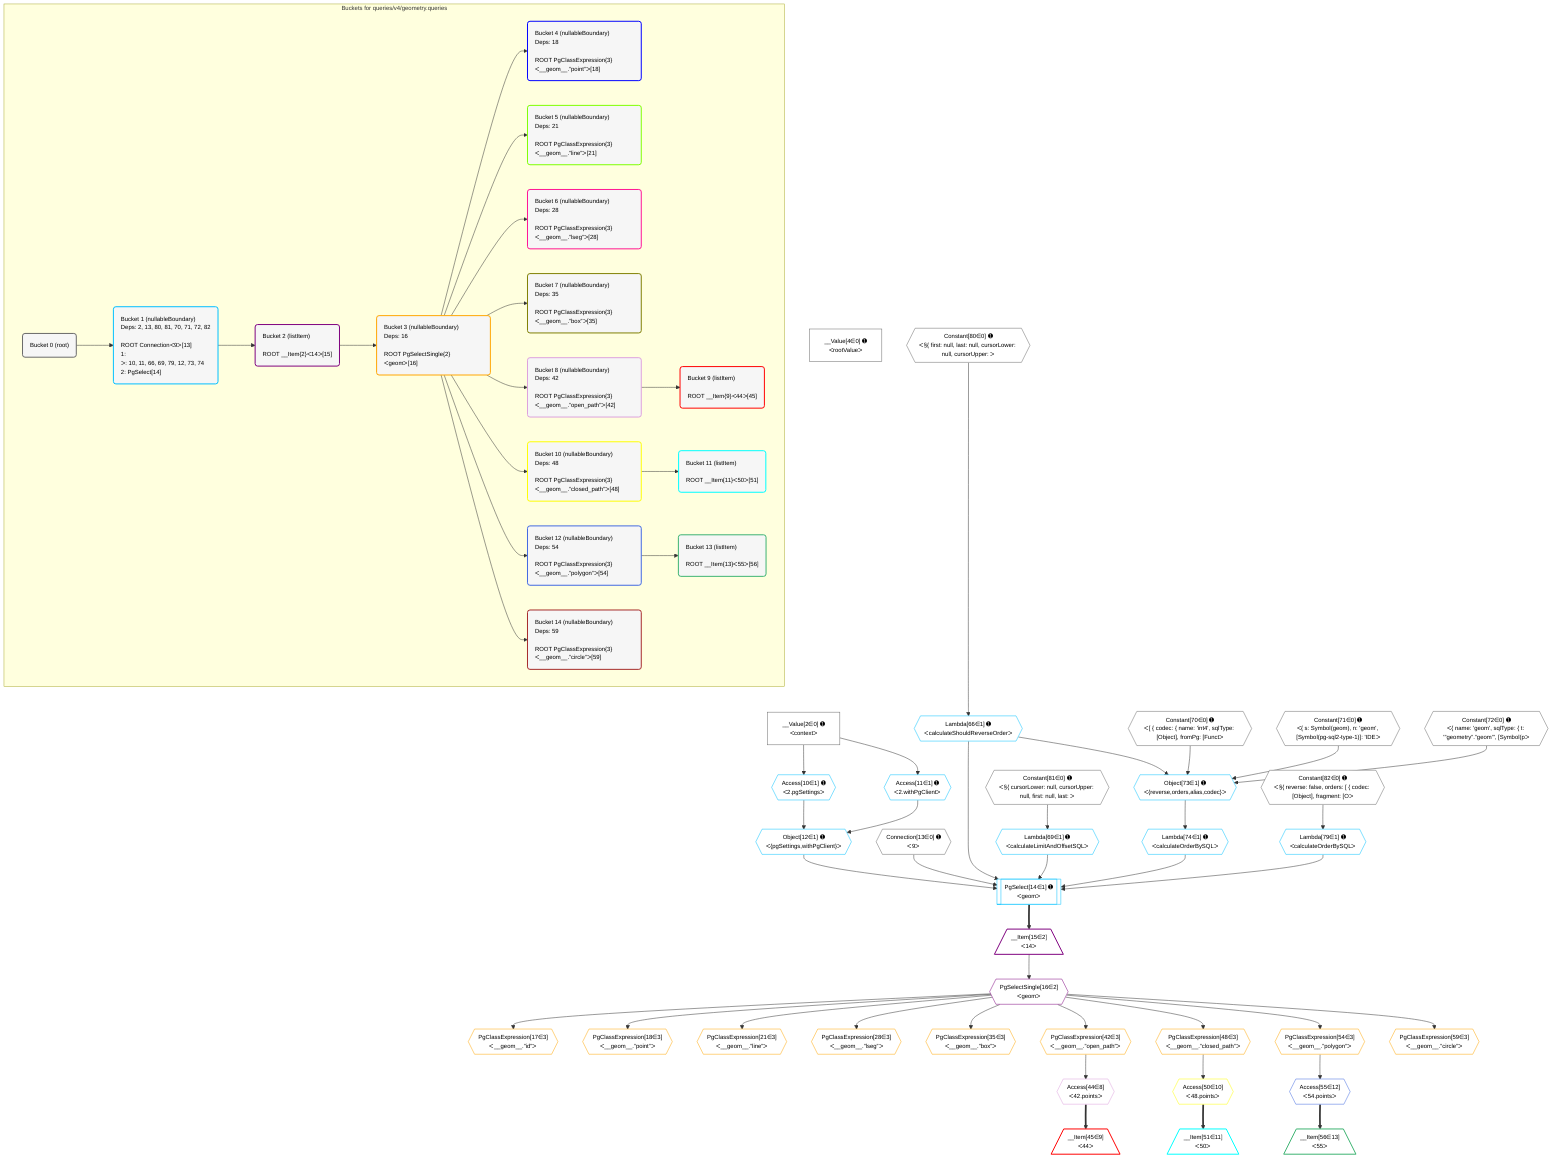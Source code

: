 %%{init: {'themeVariables': { 'fontSize': '12px'}}}%%
graph TD
    classDef path fill:#eee,stroke:#000,color:#000
    classDef plan fill:#fff,stroke-width:1px,color:#000
    classDef itemplan fill:#fff,stroke-width:2px,color:#000
    classDef unbatchedplan fill:#dff,stroke-width:1px,color:#000
    classDef sideeffectplan fill:#fcc,stroke-width:2px,color:#000
    classDef bucket fill:#f6f6f6,color:#000,stroke-width:2px,text-align:left


    %% plan dependencies
    __Value2["__Value[2∈0] ➊<br />ᐸcontextᐳ"]:::plan
    __Value4["__Value[4∈0] ➊<br />ᐸrootValueᐳ"]:::plan
    Connection13{{"Connection[13∈0] ➊<br />ᐸ9ᐳ"}}:::plan
    Constant70{{"Constant[70∈0] ➊<br />ᐸ[ { codec: { name: 'int4', sqlType: [Object], fromPg: [Functᐳ"}}:::plan
    Constant71{{"Constant[71∈0] ➊<br />ᐸ{ s: Symbol(geom), n: 'geom', [Symbol(pg-sql2-type-1)]: 'IDEᐳ"}}:::plan
    Constant72{{"Constant[72∈0] ➊<br />ᐸ{ name: 'geom', sqlType: { t: '”geometry”.”geom”', [Symbol(pᐳ"}}:::plan
    Constant80{{"Constant[80∈0] ➊<br />ᐸ§{ first: null, last: null, cursorLower: null, cursorUpper: ᐳ"}}:::plan
    Constant81{{"Constant[81∈0] ➊<br />ᐸ§{ cursorLower: null, cursorUpper: null, first: null, last: ᐳ"}}:::plan
    Constant82{{"Constant[82∈0] ➊<br />ᐸ§{ reverse: false, orders: [ { codec: [Object], fragment: [Oᐳ"}}:::plan
    PgSelect14[["PgSelect[14∈1] ➊<br />ᐸgeomᐳ"]]:::plan
    Object12{{"Object[12∈1] ➊<br />ᐸ{pgSettings,withPgClient}ᐳ"}}:::plan
    Lambda66{{"Lambda[66∈1] ➊<br />ᐸcalculateShouldReverseOrderᐳ"}}:::plan
    Lambda69{{"Lambda[69∈1] ➊<br />ᐸcalculateLimitAndOffsetSQLᐳ"}}:::plan
    Lambda74{{"Lambda[74∈1] ➊<br />ᐸcalculateOrderBySQLᐳ"}}:::plan
    Lambda79{{"Lambda[79∈1] ➊<br />ᐸcalculateOrderBySQLᐳ"}}:::plan
    Object12 & Connection13 & Lambda66 & Lambda69 & Lambda74 & Lambda79 --> PgSelect14
    Object73{{"Object[73∈1] ➊<br />ᐸ{reverse,orders,alias,codec}ᐳ"}}:::plan
    Lambda66 & Constant70 & Constant71 & Constant72 --> Object73
    Access10{{"Access[10∈1] ➊<br />ᐸ2.pgSettingsᐳ"}}:::plan
    Access11{{"Access[11∈1] ➊<br />ᐸ2.withPgClientᐳ"}}:::plan
    Access10 & Access11 --> Object12
    __Value2 --> Access10
    __Value2 --> Access11
    Constant80 --> Lambda66
    Constant81 --> Lambda69
    Object73 --> Lambda74
    Constant82 --> Lambda79
    __Item15[/"__Item[15∈2]<br />ᐸ14ᐳ"\]:::itemplan
    PgSelect14 ==> __Item15
    PgSelectSingle16{{"PgSelectSingle[16∈2]<br />ᐸgeomᐳ"}}:::plan
    __Item15 --> PgSelectSingle16
    PgClassExpression17{{"PgClassExpression[17∈3]<br />ᐸ__geom__.”id”ᐳ"}}:::plan
    PgSelectSingle16 --> PgClassExpression17
    PgClassExpression18{{"PgClassExpression[18∈3]<br />ᐸ__geom__.”point”ᐳ"}}:::plan
    PgSelectSingle16 --> PgClassExpression18
    PgClassExpression21{{"PgClassExpression[21∈3]<br />ᐸ__geom__.”line”ᐳ"}}:::plan
    PgSelectSingle16 --> PgClassExpression21
    PgClassExpression28{{"PgClassExpression[28∈3]<br />ᐸ__geom__.”lseg”ᐳ"}}:::plan
    PgSelectSingle16 --> PgClassExpression28
    PgClassExpression35{{"PgClassExpression[35∈3]<br />ᐸ__geom__.”box”ᐳ"}}:::plan
    PgSelectSingle16 --> PgClassExpression35
    PgClassExpression42{{"PgClassExpression[42∈3]<br />ᐸ__geom__.”open_path”ᐳ"}}:::plan
    PgSelectSingle16 --> PgClassExpression42
    PgClassExpression48{{"PgClassExpression[48∈3]<br />ᐸ__geom__.”closed_path”ᐳ"}}:::plan
    PgSelectSingle16 --> PgClassExpression48
    PgClassExpression54{{"PgClassExpression[54∈3]<br />ᐸ__geom__.”polygon”ᐳ"}}:::plan
    PgSelectSingle16 --> PgClassExpression54
    PgClassExpression59{{"PgClassExpression[59∈3]<br />ᐸ__geom__.”circle”ᐳ"}}:::plan
    PgSelectSingle16 --> PgClassExpression59
    Access44{{"Access[44∈8]<br />ᐸ42.pointsᐳ"}}:::plan
    PgClassExpression42 --> Access44
    __Item45[/"__Item[45∈9]<br />ᐸ44ᐳ"\]:::itemplan
    Access44 ==> __Item45
    Access50{{"Access[50∈10]<br />ᐸ48.pointsᐳ"}}:::plan
    PgClassExpression48 --> Access50
    __Item51[/"__Item[51∈11]<br />ᐸ50ᐳ"\]:::itemplan
    Access50 ==> __Item51
    Access55{{"Access[55∈12]<br />ᐸ54.pointsᐳ"}}:::plan
    PgClassExpression54 --> Access55
    __Item56[/"__Item[56∈13]<br />ᐸ55ᐳ"\]:::itemplan
    Access55 ==> __Item56

    %% define steps

    subgraph "Buckets for queries/v4/geometry.queries"
    Bucket0("Bucket 0 (root)"):::bucket
    classDef bucket0 stroke:#696969
    class Bucket0,__Value2,__Value4,Connection13,Constant70,Constant71,Constant72,Constant80,Constant81,Constant82 bucket0
    Bucket1("Bucket 1 (nullableBoundary)<br />Deps: 2, 13, 80, 81, 70, 71, 72, 82<br /><br />ROOT Connectionᐸ9ᐳ[13]<br />1: <br />ᐳ: 10, 11, 66, 69, 79, 12, 73, 74<br />2: PgSelect[14]"):::bucket
    classDef bucket1 stroke:#00bfff
    class Bucket1,Access10,Access11,Object12,PgSelect14,Lambda66,Lambda69,Object73,Lambda74,Lambda79 bucket1
    Bucket2("Bucket 2 (listItem)<br /><br />ROOT __Item{2}ᐸ14ᐳ[15]"):::bucket
    classDef bucket2 stroke:#7f007f
    class Bucket2,__Item15,PgSelectSingle16 bucket2
    Bucket3("Bucket 3 (nullableBoundary)<br />Deps: 16<br /><br />ROOT PgSelectSingle{2}ᐸgeomᐳ[16]"):::bucket
    classDef bucket3 stroke:#ffa500
    class Bucket3,PgClassExpression17,PgClassExpression18,PgClassExpression21,PgClassExpression28,PgClassExpression35,PgClassExpression42,PgClassExpression48,PgClassExpression54,PgClassExpression59 bucket3
    Bucket4("Bucket 4 (nullableBoundary)<br />Deps: 18<br /><br />ROOT PgClassExpression{3}ᐸ__geom__.”point”ᐳ[18]"):::bucket
    classDef bucket4 stroke:#0000ff
    class Bucket4 bucket4
    Bucket5("Bucket 5 (nullableBoundary)<br />Deps: 21<br /><br />ROOT PgClassExpression{3}ᐸ__geom__.”line”ᐳ[21]"):::bucket
    classDef bucket5 stroke:#7fff00
    class Bucket5 bucket5
    Bucket6("Bucket 6 (nullableBoundary)<br />Deps: 28<br /><br />ROOT PgClassExpression{3}ᐸ__geom__.”lseg”ᐳ[28]"):::bucket
    classDef bucket6 stroke:#ff1493
    class Bucket6 bucket6
    Bucket7("Bucket 7 (nullableBoundary)<br />Deps: 35<br /><br />ROOT PgClassExpression{3}ᐸ__geom__.”box”ᐳ[35]"):::bucket
    classDef bucket7 stroke:#808000
    class Bucket7 bucket7
    Bucket8("Bucket 8 (nullableBoundary)<br />Deps: 42<br /><br />ROOT PgClassExpression{3}ᐸ__geom__.”open_path”ᐳ[42]"):::bucket
    classDef bucket8 stroke:#dda0dd
    class Bucket8,Access44 bucket8
    Bucket9("Bucket 9 (listItem)<br /><br />ROOT __Item{9}ᐸ44ᐳ[45]"):::bucket
    classDef bucket9 stroke:#ff0000
    class Bucket9,__Item45 bucket9
    Bucket10("Bucket 10 (nullableBoundary)<br />Deps: 48<br /><br />ROOT PgClassExpression{3}ᐸ__geom__.”closed_path”ᐳ[48]"):::bucket
    classDef bucket10 stroke:#ffff00
    class Bucket10,Access50 bucket10
    Bucket11("Bucket 11 (listItem)<br /><br />ROOT __Item{11}ᐸ50ᐳ[51]"):::bucket
    classDef bucket11 stroke:#00ffff
    class Bucket11,__Item51 bucket11
    Bucket12("Bucket 12 (nullableBoundary)<br />Deps: 54<br /><br />ROOT PgClassExpression{3}ᐸ__geom__.”polygon”ᐳ[54]"):::bucket
    classDef bucket12 stroke:#4169e1
    class Bucket12,Access55 bucket12
    Bucket13("Bucket 13 (listItem)<br /><br />ROOT __Item{13}ᐸ55ᐳ[56]"):::bucket
    classDef bucket13 stroke:#3cb371
    class Bucket13,__Item56 bucket13
    Bucket14("Bucket 14 (nullableBoundary)<br />Deps: 59<br /><br />ROOT PgClassExpression{3}ᐸ__geom__.”circle”ᐳ[59]"):::bucket
    classDef bucket14 stroke:#a52a2a
    class Bucket14 bucket14
    Bucket0 --> Bucket1
    Bucket1 --> Bucket2
    Bucket2 --> Bucket3
    Bucket3 --> Bucket4 & Bucket5 & Bucket6 & Bucket7 & Bucket8 & Bucket10 & Bucket12 & Bucket14
    Bucket8 --> Bucket9
    Bucket10 --> Bucket11
    Bucket12 --> Bucket13
    end